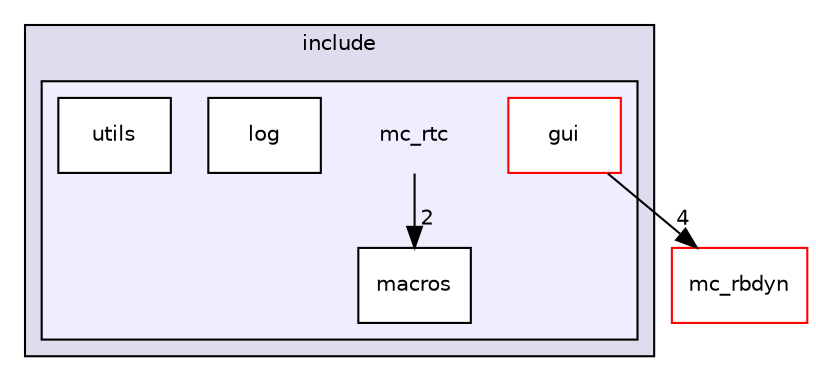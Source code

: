 digraph "include/mc_rtc" {
  compound=true
  node [ fontsize="10", fontname="Helvetica"];
  edge [ labelfontsize="10", labelfontname="Helvetica"];
  subgraph clusterdir_d44c64559bbebec7f509842c48db8b23 {
    graph [ bgcolor="#ddddee", pencolor="black", label="include" fontname="Helvetica", fontsize="10", URL="dir_d44c64559bbebec7f509842c48db8b23.html"]
  subgraph clusterdir_379a22462e4fb075f5428ea3ff528930 {
    graph [ bgcolor="#eeeeff", pencolor="black", label="" URL="dir_379a22462e4fb075f5428ea3ff528930.html"];
    dir_379a22462e4fb075f5428ea3ff528930 [shape=plaintext label="mc_rtc"];
    dir_dda95c61bc807ada3674ae2fc67687f0 [shape=box label="gui" color="red" fillcolor="white" style="filled" URL="dir_dda95c61bc807ada3674ae2fc67687f0.html"];
    dir_b6742d8caace21cd527a100fbd03062c [shape=box label="log" color="black" fillcolor="white" style="filled" URL="dir_b6742d8caace21cd527a100fbd03062c.html"];
    dir_94166332e573fa70aa6d5c49bcf9e4ef [shape=box label="macros" color="black" fillcolor="white" style="filled" URL="dir_94166332e573fa70aa6d5c49bcf9e4ef.html"];
    dir_336acc40aa9f93d9d7f11e2873ce2166 [shape=box label="utils" color="black" fillcolor="white" style="filled" URL="dir_336acc40aa9f93d9d7f11e2873ce2166.html"];
  }
  }
  dir_314ec80f2fc36a4630429f4d5408038e [shape=box label="mc_rbdyn" fillcolor="white" style="filled" color="red" URL="dir_314ec80f2fc36a4630429f4d5408038e.html"];
  dir_379a22462e4fb075f5428ea3ff528930->dir_94166332e573fa70aa6d5c49bcf9e4ef [headlabel="2", labeldistance=1.5 headhref="dir_000008_000026.html"];
  dir_dda95c61bc807ada3674ae2fc67687f0->dir_314ec80f2fc36a4630429f4d5408038e [headlabel="4", labeldistance=1.5 headhref="dir_000009_000006.html"];
}
